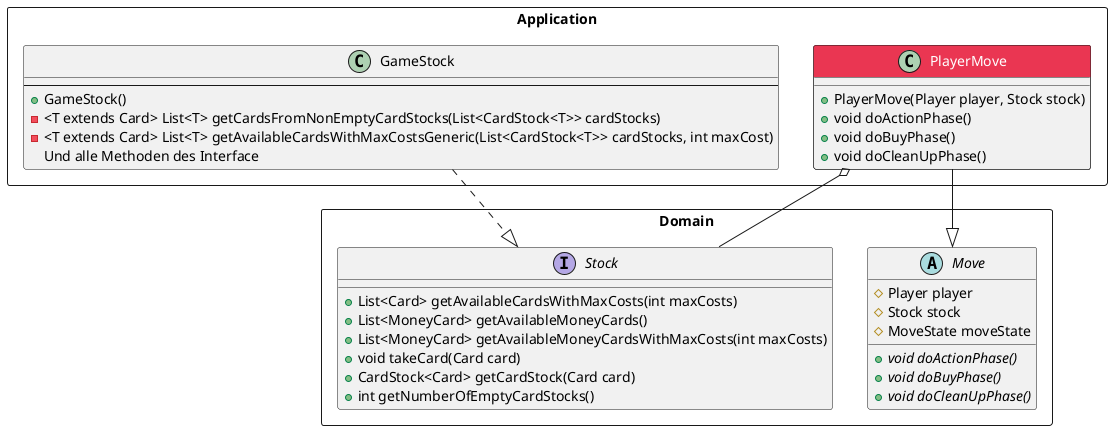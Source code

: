 @startuml low-coupling

skinparam classFontColor automatic
skinparam classHeaderBackgroundColor<<Important>> #EA3652
hide stereotype

package Domain <<Rectangle>> {

    abstract class Move {
        # Player player
        # Stock stock
        # MoveState moveState

        + {abstract} void doActionPhase()
        + {abstract} void doBuyPhase()
        + {abstract} void doCleanUpPhase()
    }

    interface Stock {
        + List<Card> getAvailableCardsWithMaxCosts(int maxCosts)
        + List<MoneyCard> getAvailableMoneyCards()
        + List<MoneyCard> getAvailableMoneyCardsWithMaxCosts(int maxCosts)
        + void takeCard(Card card)
        + CardStock<Card> getCardStock(Card card)
        + int getNumberOfEmptyCardStocks()
    }

}

package Application <<Rectangle>> {

    class PlayerMove <<Important>> {
        + PlayerMove(Player player, Stock stock)
        + void doActionPhase()
        + void doBuyPhase()
        + void doCleanUpPhase()
    }

    class GameStock {
        --
        + GameStock()
        - <T extends Card> List<T> getCardsFromNonEmptyCardStocks(List<CardStock<T>> cardStocks)
        - <T extends Card> List<T> getAvailableCardsWithMaxCostsGeneric(List<CardStock<T>> cardStocks, int maxCost)
        Und alle Methoden des Interface
    }

}

GameStock .d.|> Stock
PlayerMove -d-|> Move
PlayerMove o-- Stock

@enduml